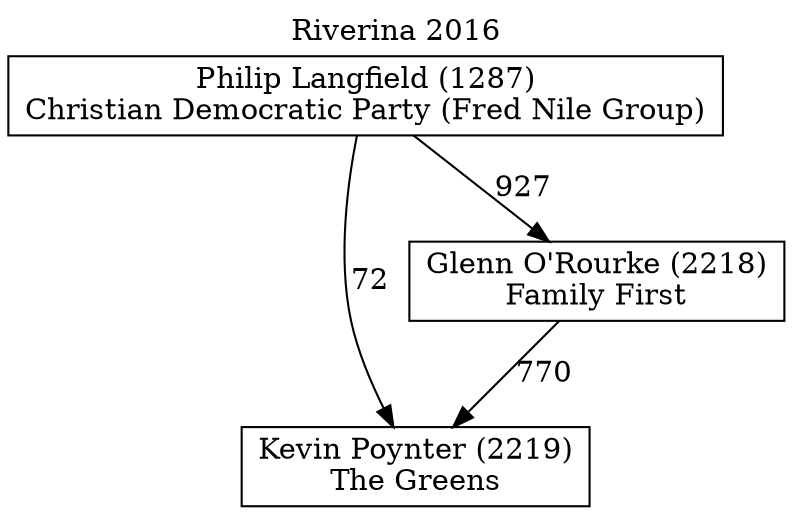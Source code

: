 // House preference flow
digraph "Kevin Poynter (2219)_Riverina_2016" {
	graph [label="Riverina 2016" labelloc=t mclimit=10]
	node [shape=box]
	"Kevin Poynter (2219)" [label="Kevin Poynter (2219)
The Greens"]
	"Glenn O'Rourke (2218)" [label="Glenn O'Rourke (2218)
Family First"]
	"Philip Langfield (1287)" [label="Philip Langfield (1287)
Christian Democratic Party (Fred Nile Group)"]
	"Glenn O'Rourke (2218)" -> "Kevin Poynter (2219)" [label=770]
	"Philip Langfield (1287)" -> "Glenn O'Rourke (2218)" [label=927]
	"Philip Langfield (1287)" -> "Kevin Poynter (2219)" [label=72]
}
